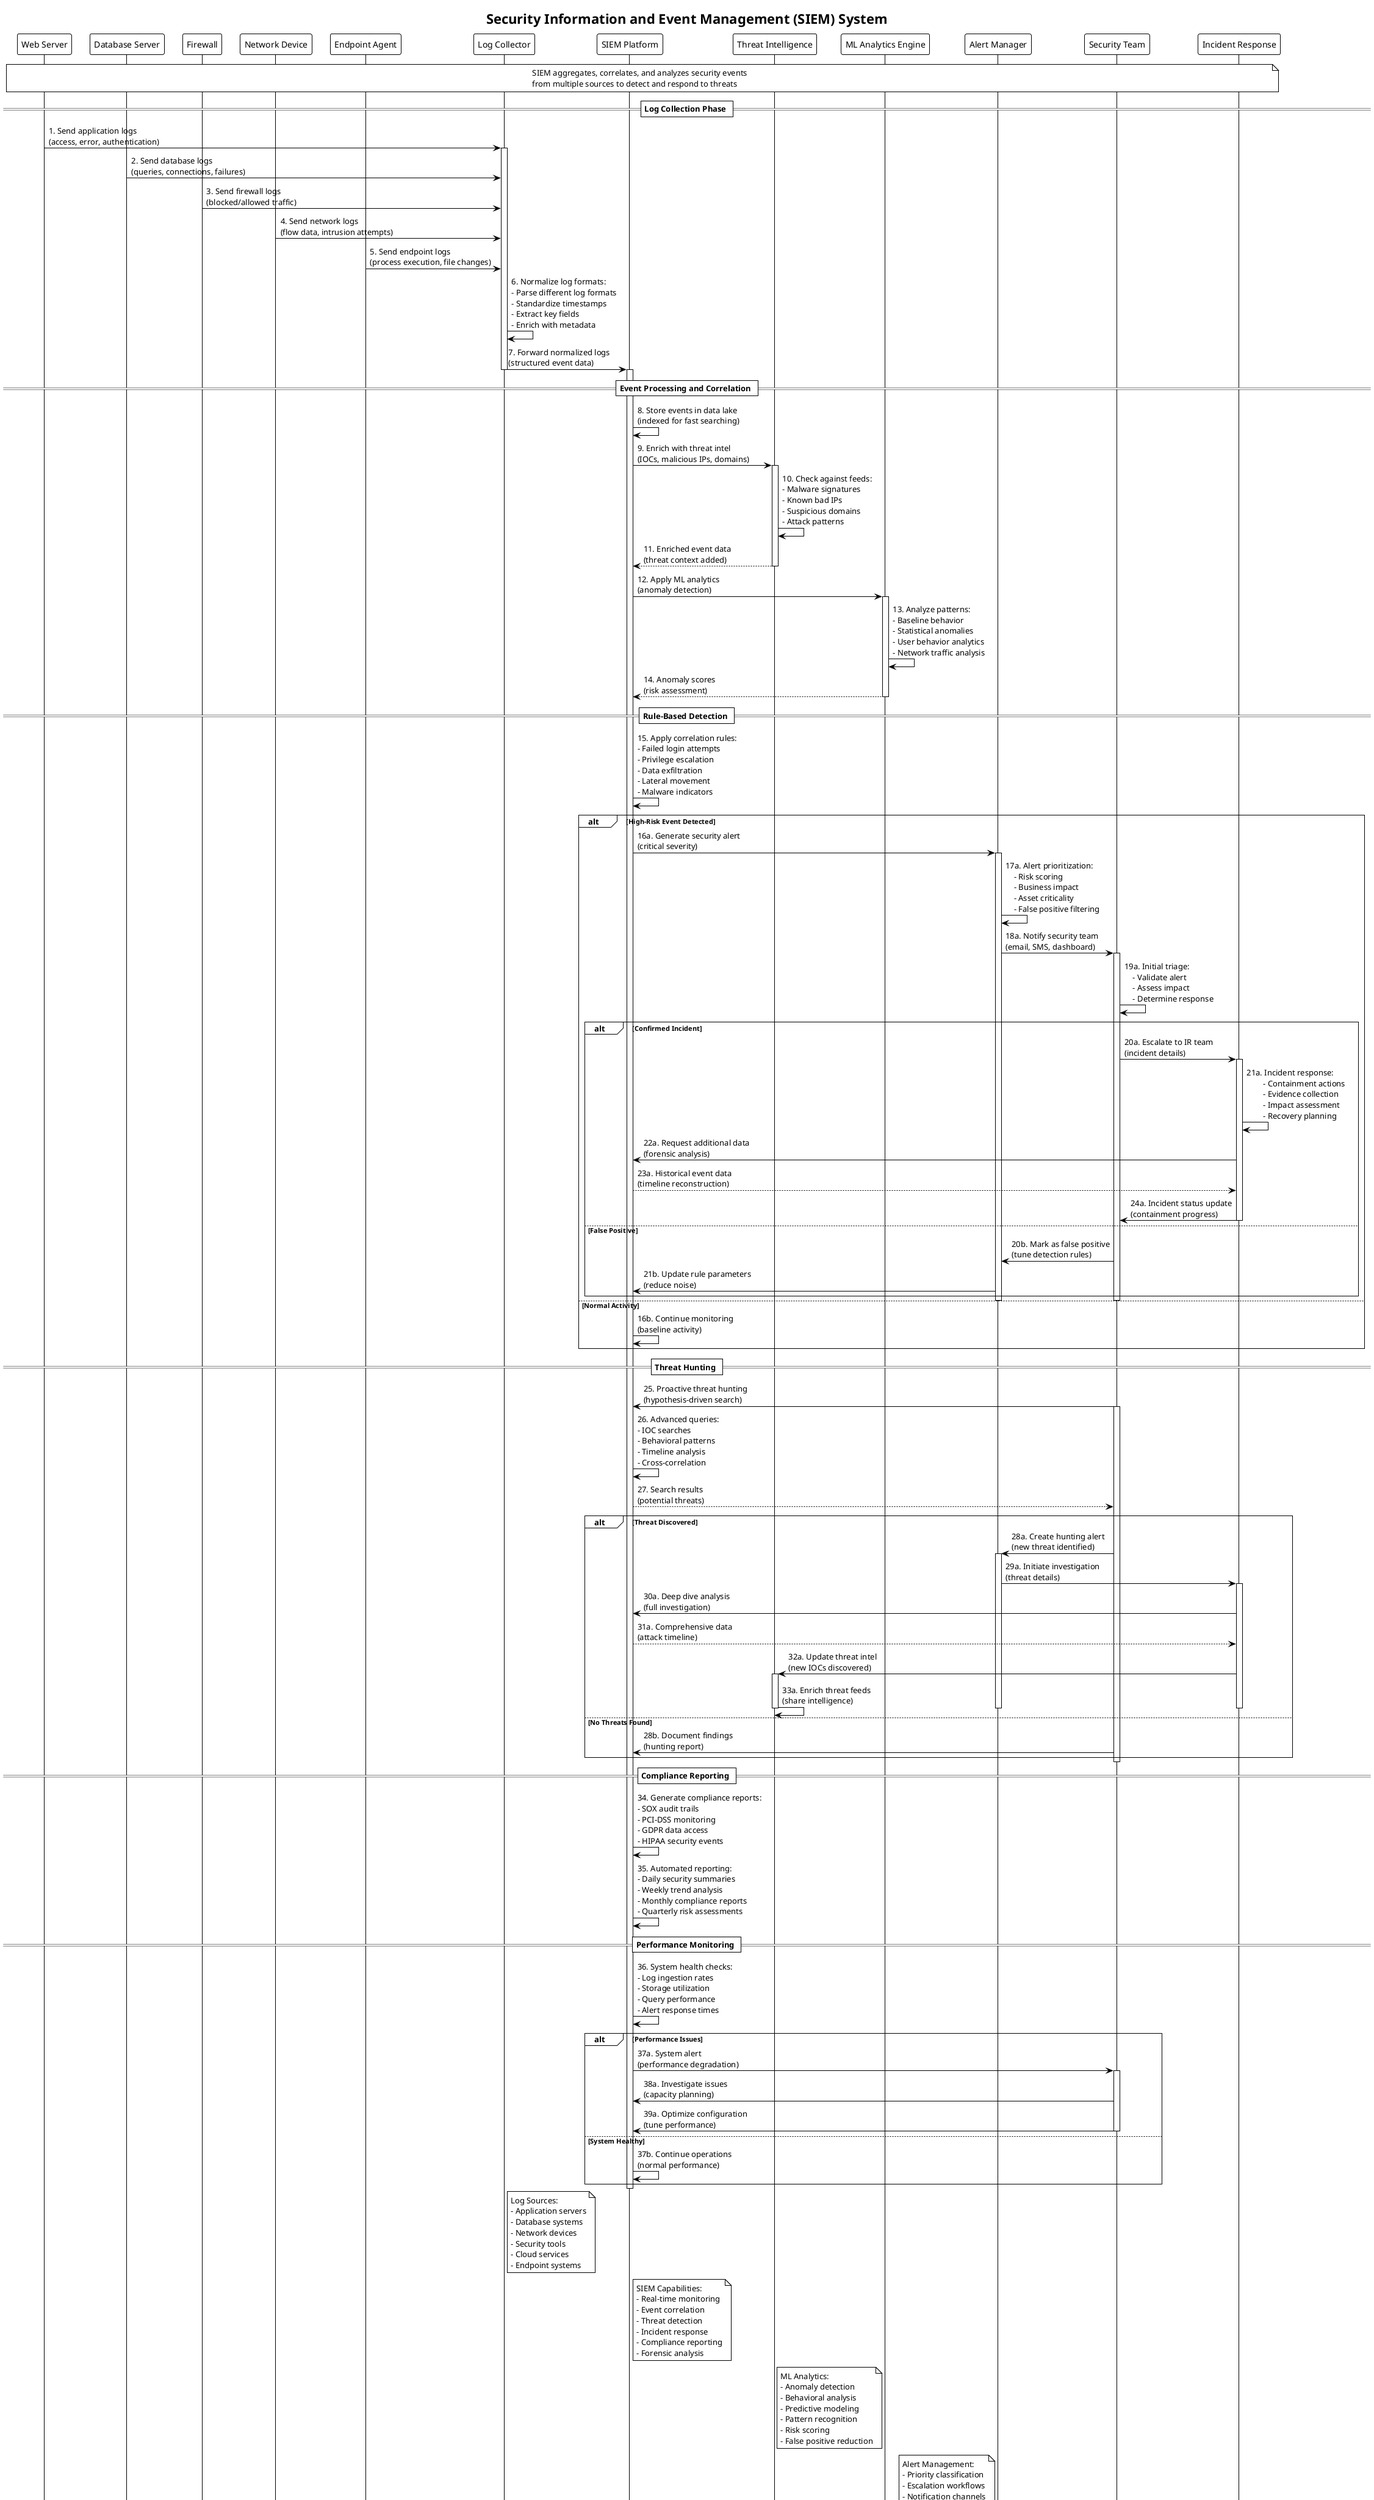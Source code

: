 @startuml
!theme plain
title Security Information and Event Management (SIEM) System

participant "Web Server" as web
participant "Database Server" as db
participant "Firewall" as fw
participant "Network Device" as network
participant "Endpoint Agent" as endpoint
participant "Log Collector" as collector
participant "SIEM Platform" as siem
participant "Threat Intelligence" as ti
participant "ML Analytics Engine" as ml
participant "Alert Manager" as alert
participant "Security Team" as security
participant "Incident Response" as ir

note over web, ir
  SIEM aggregates, correlates, and analyzes security events
  from multiple sources to detect and respond to threats
end note

== Log Collection Phase ==

web -> collector: 1. Send application logs\n(access, error, authentication)
activate collector

db -> collector: 2. Send database logs\n(queries, connections, failures)

fw -> collector: 3. Send firewall logs\n(blocked/allowed traffic)

network -> collector: 4. Send network logs\n(flow data, intrusion attempts)

endpoint -> collector: 5. Send endpoint logs\n(process execution, file changes)

collector -> collector: 6. Normalize log formats:\n- Parse different log formats\n- Standardize timestamps\n- Extract key fields\n- Enrich with metadata

collector -> siem: 7. Forward normalized logs\n(structured event data)
deactivate collector
activate siem

== Event Processing and Correlation ==

siem -> siem: 8. Store events in data lake\n(indexed for fast searching)

siem -> ti: 9. Enrich with threat intel\n(IOCs, malicious IPs, domains)
activate ti

ti -> ti: 10. Check against feeds:\n- Malware signatures\n- Known bad IPs\n- Suspicious domains\n- Attack patterns

ti --> siem: 11. Enriched event data\n(threat context added)
deactivate ti

siem -> ml: 12. Apply ML analytics\n(anomaly detection)
activate ml

ml -> ml: 13. Analyze patterns:\n- Baseline behavior\n- Statistical anomalies\n- User behavior analytics\n- Network traffic analysis

ml --> siem: 14. Anomaly scores\n(risk assessment)
deactivate ml

== Rule-Based Detection ==

siem -> siem: 15. Apply correlation rules:\n- Failed login attempts\n- Privilege escalation\n- Data exfiltration\n- Lateral movement\n- Malware indicators

alt High-Risk Event Detected
    siem -> alert: 16a. Generate security alert\n(critical severity)
    activate alert
    
    alert -> alert: 17a. Alert prioritization:\n    - Risk scoring\n    - Business impact\n    - Asset criticality\n    - False positive filtering
    
    alert -> security: 18a. Notify security team\n(email, SMS, dashboard)
    activate security
    
    security -> security: 19a. Initial triage:\n    - Validate alert\n    - Assess impact\n    - Determine response
    
    alt Confirmed Incident
        security -> ir: 20a. Escalate to IR team\n(incident details)
        activate ir
        
        ir -> ir: 21a. Incident response:\n        - Containment actions\n        - Evidence collection\n        - Impact assessment\n        - Recovery planning
        
        ir -> siem: 22a. Request additional data\n(forensic analysis)
        siem --> ir: 23a. Historical event data\n(timeline reconstruction)
        
        ir -> security: 24a. Incident status update\n(containment progress)
        deactivate ir
    else False Positive
        security -> alert: 20b. Mark as false positive\n(tune detection rules)
        alert -> siem: 21b. Update rule parameters\n(reduce noise)
    end
    
    deactivate security
    deactivate alert
else Normal Activity
    siem -> siem: 16b. Continue monitoring\n(baseline activity)
end

== Threat Hunting ==

security -> siem: 25. Proactive threat hunting\n(hypothesis-driven search)
activate security

siem -> siem: 26. Advanced queries:\n- IOC searches\n- Behavioral patterns\n- Timeline analysis\n- Cross-correlation

siem --> security: 27. Search results\n(potential threats)

alt Threat Discovered
    security -> alert: 28a. Create hunting alert\n(new threat identified)
    activate alert
    
    alert -> ir: 29a. Initiate investigation\n(threat details)
    activate ir
    
    ir -> siem: 30a. Deep dive analysis\n(full investigation)
    siem --> ir: 31a. Comprehensive data\n(attack timeline)
    
    ir -> ti: 32a. Update threat intel\n(new IOCs discovered)
    activate ti
    ti -> ti: 33a. Enrich threat feeds\n(share intelligence)
    deactivate ti
    
    deactivate ir
    deactivate alert
else No Threats Found
    security -> siem: 28b. Document findings\n(hunting report)
end

deactivate security

== Compliance Reporting ==

siem -> siem: 34. Generate compliance reports:\n- SOX audit trails\n- PCI-DSS monitoring\n- GDPR data access\n- HIPAA security events

siem -> siem: 35. Automated reporting:\n- Daily security summaries\n- Weekly trend analysis\n- Monthly compliance reports\n- Quarterly risk assessments

== Performance Monitoring ==

siem -> siem: 36. System health checks:\n- Log ingestion rates\n- Storage utilization\n- Query performance\n- Alert response times

alt Performance Issues
    siem -> security: 37a. System alert\n(performance degradation)
    activate security
    
    security -> siem: 38a. Investigate issues\n(capacity planning)
    
    security -> siem: 39a. Optimize configuration\n(tune performance)
    deactivate security
else System Healthy
    siem -> siem: 37b. Continue operations\n(normal performance)
end

deactivate siem

note right of collector
  Log Sources:
  - Application servers
  - Database systems
  - Network devices
  - Security tools
  - Cloud services
  - Endpoint systems
end note

note right of siem
  SIEM Capabilities:
  - Real-time monitoring
  - Event correlation
  - Threat detection
  - Incident response
  - Compliance reporting
  - Forensic analysis
end note

note left of ml
  ML Analytics:
  - Anomaly detection
  - Behavioral analysis
  - Predictive modeling
  - Pattern recognition
  - Risk scoring
  - False positive reduction
end note

note left of alert
  Alert Management:
  - Priority classification
  - Escalation workflows
  - Notification channels
  - Response tracking
  - SLA monitoring
  - Metrics reporting
end note

@enduml